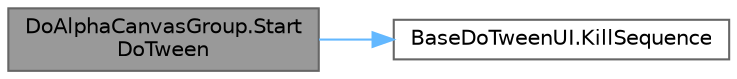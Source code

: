 digraph "DoAlphaCanvasGroup.StartDoTween"
{
 // LATEX_PDF_SIZE
  bgcolor="transparent";
  edge [fontname=Helvetica,fontsize=10,labelfontname=Helvetica,labelfontsize=10];
  node [fontname=Helvetica,fontsize=10,shape=box,height=0.2,width=0.4];
  rankdir="LR";
  Node1 [id="Node000001",label="DoAlphaCanvasGroup.Start\lDoTween",height=0.2,width=0.4,color="gray40", fillcolor="grey60", style="filled", fontcolor="black",tooltip=" "];
  Node1 -> Node2 [id="edge1_Node000001_Node000002",color="steelblue1",style="solid",tooltip=" "];
  Node2 [id="Node000002",label="BaseDoTweenUI.KillSequence",height=0.2,width=0.4,color="grey40", fillcolor="white", style="filled",URL="$class_base_do_tween_u_i.html#a1577262c2f5c66245c40a8ede168198f",tooltip=" "];
}
